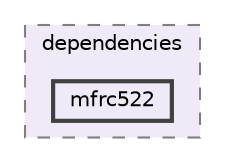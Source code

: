 digraph "src/dependencies/mfrc522"
{
 // LATEX_PDF_SIZE
  bgcolor="transparent";
  edge [fontname=Helvetica,fontsize=10,labelfontname=Helvetica,labelfontsize=10];
  node [fontname=Helvetica,fontsize=10,shape=box,height=0.2,width=0.4];
  compound=true
  subgraph clusterdir_2676e00fd6700c28f8e3892c4c165cb2 {
    graph [ bgcolor="#f0e9f7", pencolor="grey50", label="dependencies", fontname=Helvetica,fontsize=10 style="filled,dashed", URL="dir_2676e00fd6700c28f8e3892c4c165cb2.html",tooltip=""]
  dir_fdae27ba2f4a82a2d3a85d3ed1014509 [label="mfrc522", fillcolor="#f0e9f7", color="grey25", style="filled,bold", URL="dir_fdae27ba2f4a82a2d3a85d3ed1014509.html",tooltip=""];
  }
}
